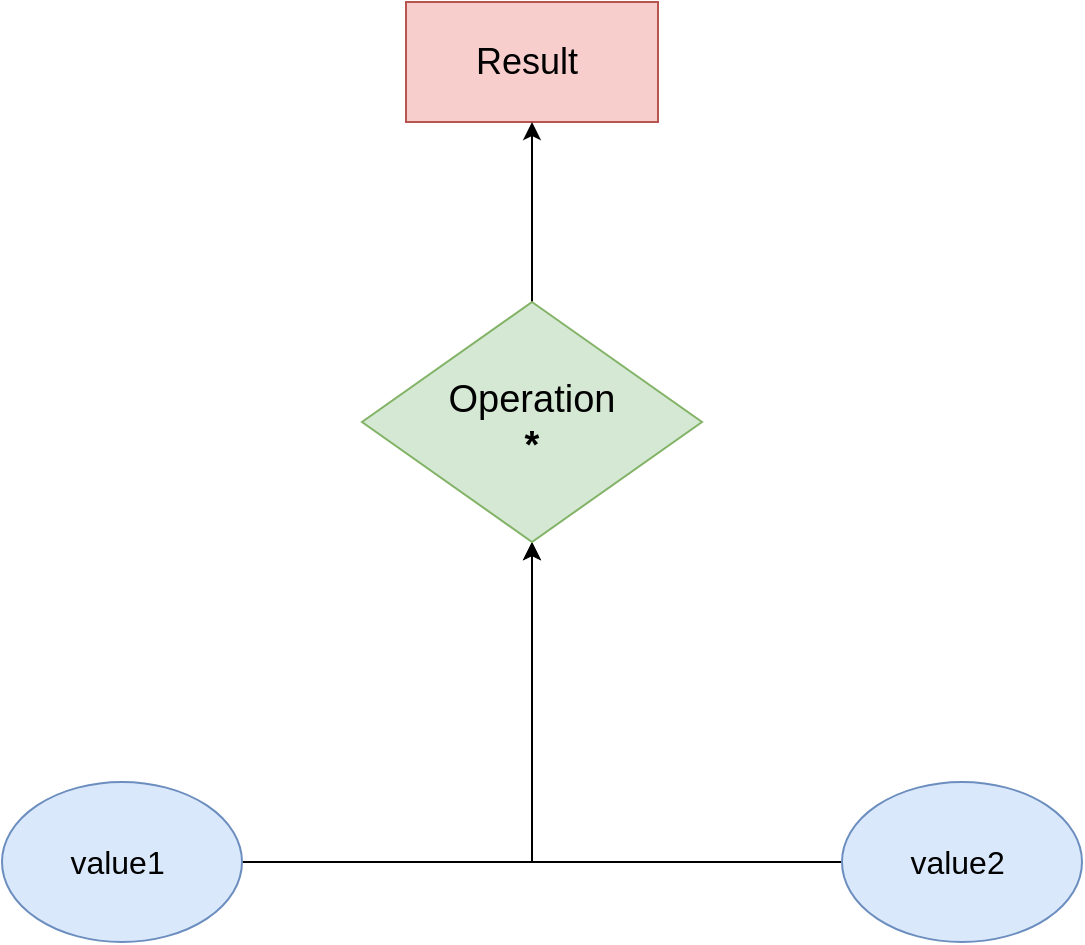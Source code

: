 <mxfile version="14.4.7" type="github">
  <diagram id="HUyFoGSvFZwTVI5FrX0r" name="Page-1">
    <mxGraphModel dx="1360" dy="802" grid="1" gridSize="10" guides="1" tooltips="1" connect="1" arrows="1" fold="1" page="1" pageScale="1" pageWidth="827" pageHeight="1169" math="0" shadow="0">
      <root>
        <mxCell id="0" />
        <mxCell id="1" parent="0" />
        <mxCell id="CJEy0MjJ2VWo2G61ZyfJ-1" value="&lt;span style=&quot;font-size: 18px&quot;&gt;Result&amp;nbsp;&lt;br&gt;&lt;/span&gt;" style="rounded=0;whiteSpace=wrap;html=1;fillColor=#f8cecc;strokeColor=#b85450;" vertex="1" parent="1">
          <mxGeometry x="352" y="100" width="126" height="60" as="geometry" />
        </mxCell>
        <mxCell id="CJEy0MjJ2VWo2G61ZyfJ-7" value="" style="edgeStyle=orthogonalEdgeStyle;rounded=0;orthogonalLoop=1;jettySize=auto;html=1;" edge="1" parent="1" source="CJEy0MjJ2VWo2G61ZyfJ-2" target="CJEy0MjJ2VWo2G61ZyfJ-6">
          <mxGeometry relative="1" as="geometry" />
        </mxCell>
        <mxCell id="CJEy0MjJ2VWo2G61ZyfJ-2" value="value1&amp;nbsp;" style="ellipse;whiteSpace=wrap;html=1;rounded=0;fontSize=16;fillColor=#dae8fc;strokeColor=#6c8ebf;" vertex="1" parent="1">
          <mxGeometry x="150" y="490" width="120" height="80" as="geometry" />
        </mxCell>
        <mxCell id="CJEy0MjJ2VWo2G61ZyfJ-8" style="edgeStyle=orthogonalEdgeStyle;rounded=0;orthogonalLoop=1;jettySize=auto;html=1;" edge="1" parent="1" source="CJEy0MjJ2VWo2G61ZyfJ-4" target="CJEy0MjJ2VWo2G61ZyfJ-6">
          <mxGeometry relative="1" as="geometry" />
        </mxCell>
        <mxCell id="CJEy0MjJ2VWo2G61ZyfJ-4" value="value2&amp;nbsp;" style="ellipse;whiteSpace=wrap;html=1;rounded=0;fontSize=16;fillColor=#dae8fc;strokeColor=#6c8ebf;" vertex="1" parent="1">
          <mxGeometry x="570" y="490" width="120" height="80" as="geometry" />
        </mxCell>
        <mxCell id="CJEy0MjJ2VWo2G61ZyfJ-9" style="edgeStyle=orthogonalEdgeStyle;rounded=0;orthogonalLoop=1;jettySize=auto;html=1;entryX=0.5;entryY=1;entryDx=0;entryDy=0;" edge="1" parent="1" source="CJEy0MjJ2VWo2G61ZyfJ-6" target="CJEy0MjJ2VWo2G61ZyfJ-1">
          <mxGeometry relative="1" as="geometry" />
        </mxCell>
        <mxCell id="CJEy0MjJ2VWo2G61ZyfJ-6" value="&lt;font style=&quot;font-size: 19px&quot;&gt;Operation&lt;br&gt;&lt;b&gt;*&lt;/b&gt;&lt;br&gt;&lt;/font&gt;" style="rhombus;whiteSpace=wrap;html=1;rounded=0;fontSize=14;fillColor=#d5e8d4;strokeColor=#82b366;" vertex="1" parent="1">
          <mxGeometry x="330" y="250" width="170" height="120" as="geometry" />
        </mxCell>
      </root>
    </mxGraphModel>
  </diagram>
</mxfile>
